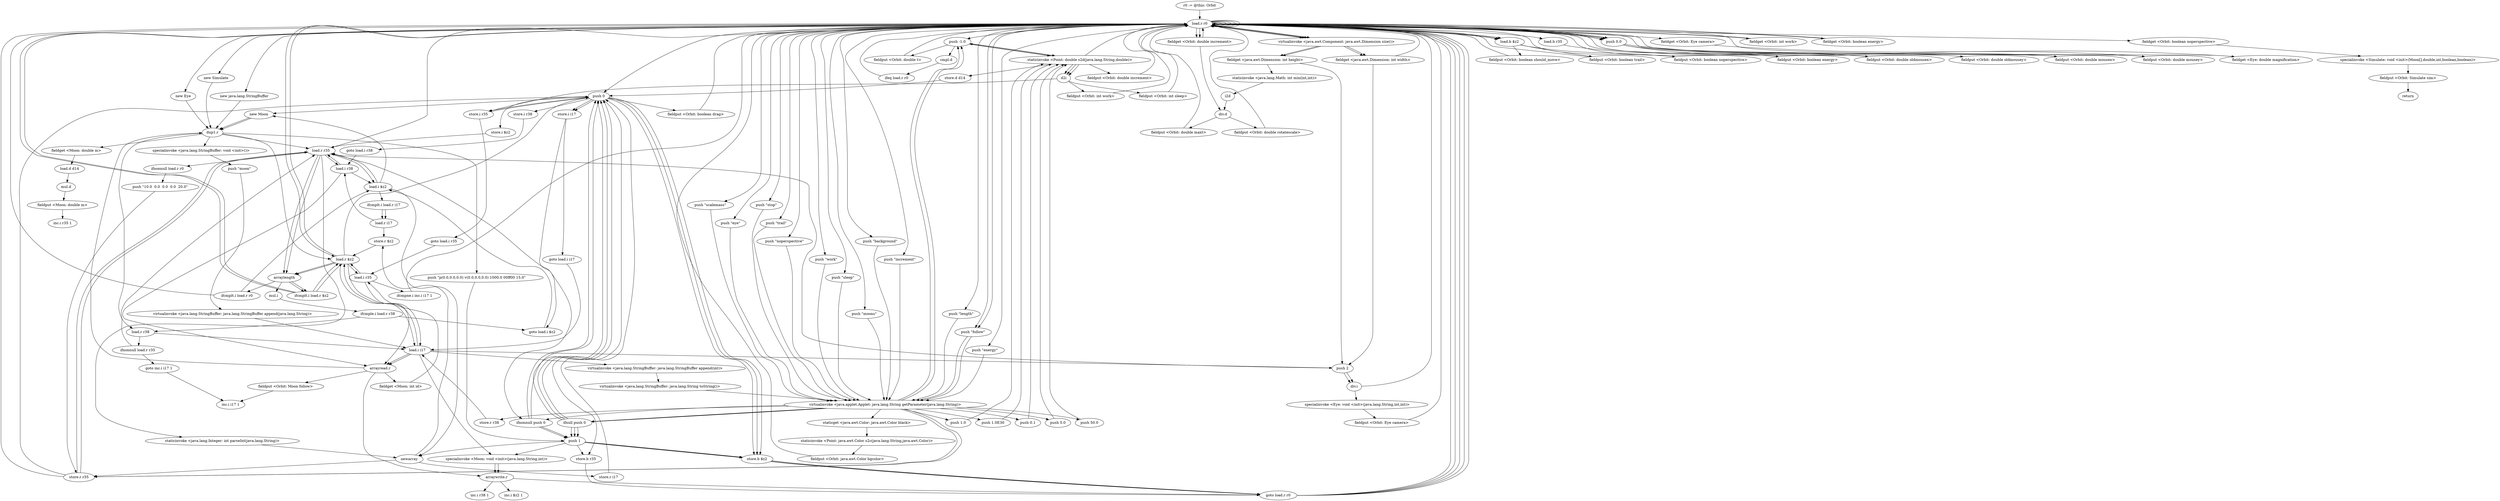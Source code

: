 digraph "" {
    "r0 := @this: Orbit"
    "load.r r0"
    "r0 := @this: Orbit"->"load.r r0";
    "push -1.0"
    "load.r r0"->"push -1.0";
    "fieldput <Orbit: double t>"
    "push -1.0"->"fieldput <Orbit: double t>";
    "fieldput <Orbit: double t>"->"load.r r0";
    "load.r r0"->"load.r r0";
    "push \"background\""
    "load.r r0"->"push \"background\"";
    "virtualinvoke <java.applet.Applet: java.lang.String getParameter(java.lang.String)>"
    "push \"background\""->"virtualinvoke <java.applet.Applet: java.lang.String getParameter(java.lang.String)>";
    "staticget <java.awt.Color: java.awt.Color black>"
    "virtualinvoke <java.applet.Applet: java.lang.String getParameter(java.lang.String)>"->"staticget <java.awt.Color: java.awt.Color black>";
    "staticinvoke <Point: java.awt.Color s2c(java.lang.String,java.awt.Color)>"
    "staticget <java.awt.Color: java.awt.Color black>"->"staticinvoke <Point: java.awt.Color s2c(java.lang.String,java.awt.Color)>";
    "fieldput <Orbit: java.awt.Color bgcolor>"
    "staticinvoke <Point: java.awt.Color s2c(java.lang.String,java.awt.Color)>"->"fieldput <Orbit: java.awt.Color bgcolor>";
    "fieldput <Orbit: java.awt.Color bgcolor>"->"load.r r0";
    "load.r r0"->"load.r r0";
    "push \"increment\""
    "load.r r0"->"push \"increment\"";
    "push \"increment\""->"virtualinvoke <java.applet.Applet: java.lang.String getParameter(java.lang.String)>";
    "push 0.1"
    "virtualinvoke <java.applet.Applet: java.lang.String getParameter(java.lang.String)>"->"push 0.1";
    "staticinvoke <Point: double s2d(java.lang.String,double)>"
    "push 0.1"->"staticinvoke <Point: double s2d(java.lang.String,double)>";
    "fieldput <Orbit: double increment>"
    "staticinvoke <Point: double s2d(java.lang.String,double)>"->"fieldput <Orbit: double increment>";
    "fieldput <Orbit: double increment>"->"load.r r0";
    "load.r r0"->"load.r r0";
    "push \"length\""
    "load.r r0"->"push \"length\"";
    "push \"length\""->"virtualinvoke <java.applet.Applet: java.lang.String getParameter(java.lang.String)>";
    "push 1.0E30"
    "virtualinvoke <java.applet.Applet: java.lang.String getParameter(java.lang.String)>"->"push 1.0E30";
    "push 1.0E30"->"staticinvoke <Point: double s2d(java.lang.String,double)>";
    "staticinvoke <Point: double s2d(java.lang.String,double)>"->"load.r r0";
    "fieldget <Orbit: double increment>"
    "load.r r0"->"fieldget <Orbit: double increment>";
    "div.d"
    "fieldget <Orbit: double increment>"->"div.d";
    "fieldput <Orbit: double maxt>"
    "div.d"->"fieldput <Orbit: double maxt>";
    "fieldput <Orbit: double maxt>"->"load.r r0";
    "push \"stop\""
    "load.r r0"->"push \"stop\"";
    "push \"stop\""->"virtualinvoke <java.applet.Applet: java.lang.String getParameter(java.lang.String)>";
    "ifnonnull push 0"
    "virtualinvoke <java.applet.Applet: java.lang.String getParameter(java.lang.String)>"->"ifnonnull push 0";
    "push 1"
    "ifnonnull push 0"->"push 1";
    "store.b $z2"
    "push 1"->"store.b $z2";
    "goto load.r r0"
    "store.b $z2"->"goto load.r r0";
    "goto load.r r0"->"load.r r0";
    "load.b $z2"
    "load.r r0"->"load.b $z2";
    "fieldput <Orbit: boolean should_move>"
    "load.b $z2"->"fieldput <Orbit: boolean should_move>";
    "fieldput <Orbit: boolean should_move>"->"load.r r0";
    "push \"trail\""
    "load.r r0"->"push \"trail\"";
    "push \"trail\""->"virtualinvoke <java.applet.Applet: java.lang.String getParameter(java.lang.String)>";
    "ifnull push 0"
    "virtualinvoke <java.applet.Applet: java.lang.String getParameter(java.lang.String)>"->"ifnull push 0";
    "ifnull push 0"->"push 1";
    "push 1"->"store.b $z2";
    "store.b $z2"->"goto load.r r0";
    "goto load.r r0"->"load.r r0";
    "load.r r0"->"load.b $z2";
    "fieldput <Orbit: boolean trail>"
    "load.b $z2"->"fieldput <Orbit: boolean trail>";
    "fieldput <Orbit: boolean trail>"->"load.r r0";
    "push \"noperspective\""
    "load.r r0"->"push \"noperspective\"";
    "push \"noperspective\""->"virtualinvoke <java.applet.Applet: java.lang.String getParameter(java.lang.String)>";
    "virtualinvoke <java.applet.Applet: java.lang.String getParameter(java.lang.String)>"->"ifnull push 0";
    "ifnull push 0"->"push 1";
    "push 1"->"store.b $z2";
    "store.b $z2"->"goto load.r r0";
    "goto load.r r0"->"load.r r0";
    "load.r r0"->"load.b $z2";
    "fieldput <Orbit: boolean noperspective>"
    "load.b $z2"->"fieldput <Orbit: boolean noperspective>";
    "fieldput <Orbit: boolean noperspective>"->"load.r r0";
    "load.r r0"->"load.r r0";
    "push \"work\""
    "load.r r0"->"push \"work\"";
    "push \"work\""->"virtualinvoke <java.applet.Applet: java.lang.String getParameter(java.lang.String)>";
    "push 5.0"
    "virtualinvoke <java.applet.Applet: java.lang.String getParameter(java.lang.String)>"->"push 5.0";
    "push 5.0"->"staticinvoke <Point: double s2d(java.lang.String,double)>";
    "d2i"
    "staticinvoke <Point: double s2d(java.lang.String,double)>"->"d2i";
    "fieldput <Orbit: int work>"
    "d2i"->"fieldput <Orbit: int work>";
    "fieldput <Orbit: int work>"->"load.r r0";
    "load.r r0"->"load.r r0";
    "push \"sleep\""
    "load.r r0"->"push \"sleep\"";
    "push \"sleep\""->"virtualinvoke <java.applet.Applet: java.lang.String getParameter(java.lang.String)>";
    "push 50.0"
    "virtualinvoke <java.applet.Applet: java.lang.String getParameter(java.lang.String)>"->"push 50.0";
    "push 50.0"->"staticinvoke <Point: double s2d(java.lang.String,double)>";
    "staticinvoke <Point: double s2d(java.lang.String,double)>"->"d2i";
    "fieldput <Orbit: int sleep>"
    "d2i"->"fieldput <Orbit: int sleep>";
    "fieldput <Orbit: int sleep>"->"load.r r0";
    "push \"moons\""
    "load.r r0"->"push \"moons\"";
    "push \"moons\""->"virtualinvoke <java.applet.Applet: java.lang.String getParameter(java.lang.String)>";
    "store.r r35"
    "virtualinvoke <java.applet.Applet: java.lang.String getParameter(java.lang.String)>"->"store.r r35";
    "load.r r35"
    "store.r r35"->"load.r r35";
    "load.r r35"->"ifnonnull push 0";
    "ifnonnull push 0"->"push 1";
    "newarray"
    "push 1"->"newarray";
    "store.r $z2"
    "newarray"->"store.r $z2";
    "load.r $z2"
    "store.r $z2"->"load.r $z2";
    "push 0"
    "load.r $z2"->"push 0";
    "new Moon"
    "push 0"->"new Moon";
    "dup1.r"
    "new Moon"->"dup1.r";
    "push \"p(0.0,0.0,0.0) v(0.0,0.0,0.0) 1000.0 00ff00 15.0\""
    "dup1.r"->"push \"p(0.0,0.0,0.0) v(0.0,0.0,0.0) 1000.0 00ff00 15.0\"";
    "push \"p(0.0,0.0,0.0) v(0.0,0.0,0.0) 1000.0 00ff00 15.0\""->"push 1";
    "specialinvoke <Moon: void <init>(java.lang.String,int)>"
    "push 1"->"specialinvoke <Moon: void <init>(java.lang.String,int)>";
    "arraywrite.r"
    "specialinvoke <Moon: void <init>(java.lang.String,int)>"->"arraywrite.r";
    "arraywrite.r"->"goto load.r r0";
    "goto load.r r0"->"load.r r0";
    "push \"follow\""
    "load.r r0"->"push \"follow\"";
    "push \"follow\""->"virtualinvoke <java.applet.Applet: java.lang.String getParameter(java.lang.String)>";
    "virtualinvoke <java.applet.Applet: java.lang.String getParameter(java.lang.String)>"->"push -1.0";
    "push -1.0"->"staticinvoke <Point: double s2d(java.lang.String,double)>";
    "staticinvoke <Point: double s2d(java.lang.String,double)>"->"push -1.0";
    "cmpl.d"
    "push -1.0"->"cmpl.d";
    "ifeq load.r r0"
    "cmpl.d"->"ifeq load.r r0";
    "ifeq load.r r0"->"load.r r0";
    "load.r r0"->"push \"follow\"";
    "push \"follow\""->"virtualinvoke <java.applet.Applet: java.lang.String getParameter(java.lang.String)>";
    "virtualinvoke <java.applet.Applet: java.lang.String getParameter(java.lang.String)>"->"push -1.0";
    "push -1.0"->"staticinvoke <Point: double s2d(java.lang.String,double)>";
    "staticinvoke <Point: double s2d(java.lang.String,double)>"->"d2i";
    "store.i r35"
    "d2i"->"store.i r35";
    "store.i r35"->"push 0";
    "store.i i17"
    "push 0"->"store.i i17";
    "goto load.i i17"
    "store.i i17"->"goto load.i i17";
    "load.i i17"
    "goto load.i i17"->"load.i i17";
    "load.i i17"->"load.r $z2";
    "arraylength"
    "load.r $z2"->"arraylength";
    "ifcmplt.i load.r $z2"
    "arraylength"->"ifcmplt.i load.r $z2";
    "ifcmplt.i load.r $z2"->"load.r r0";
    "push \"energy\""
    "load.r r0"->"push \"energy\"";
    "push \"energy\""->"virtualinvoke <java.applet.Applet: java.lang.String getParameter(java.lang.String)>";
    "virtualinvoke <java.applet.Applet: java.lang.String getParameter(java.lang.String)>"->"ifnull push 0";
    "ifnull push 0"->"push 1";
    "store.b r35"
    "push 1"->"store.b r35";
    "store.b r35"->"goto load.r r0";
    "goto load.r r0"->"load.r r0";
    "load.b r35"
    "load.r r0"->"load.b r35";
    "fieldput <Orbit: boolean energy>"
    "load.b r35"->"fieldput <Orbit: boolean energy>";
    "fieldput <Orbit: boolean energy>"->"load.r r0";
    "push \"scalemass\""
    "load.r r0"->"push \"scalemass\"";
    "push \"scalemass\""->"virtualinvoke <java.applet.Applet: java.lang.String getParameter(java.lang.String)>";
    "push 1.0"
    "virtualinvoke <java.applet.Applet: java.lang.String getParameter(java.lang.String)>"->"push 1.0";
    "push 1.0"->"staticinvoke <Point: double s2d(java.lang.String,double)>";
    "store.d d14"
    "staticinvoke <Point: double s2d(java.lang.String,double)>"->"store.d d14";
    "store.d d14"->"push 0";
    "push 0"->"store.i r35";
    "goto load.i r35"
    "store.i r35"->"goto load.i r35";
    "load.i r35"
    "goto load.i r35"->"load.i r35";
    "load.i r35"->"load.r $z2";
    "load.r $z2"->"arraylength";
    "arraylength"->"ifcmplt.i load.r $z2";
    "ifcmplt.i load.r $z2"->"load.r r0";
    "push \"eye\""
    "load.r r0"->"push \"eye\"";
    "push \"eye\""->"virtualinvoke <java.applet.Applet: java.lang.String getParameter(java.lang.String)>";
    "virtualinvoke <java.applet.Applet: java.lang.String getParameter(java.lang.String)>"->"store.r r35";
    "store.r r35"->"load.r r35";
    "ifnonnull load.r r0"
    "load.r r35"->"ifnonnull load.r r0";
    "push \"10.0  0.0  0.0  0.0  20.0\""
    "ifnonnull load.r r0"->"push \"10.0  0.0  0.0  0.0  20.0\"";
    "push \"10.0  0.0  0.0  0.0  20.0\""->"store.r r35";
    "store.r r35"->"load.r r0";
    "new Eye"
    "load.r r0"->"new Eye";
    "new Eye"->"dup1.r";
    "dup1.r"->"load.r r35";
    "load.r r35"->"load.r r0";
    "virtualinvoke <java.awt.Component: java.awt.Dimension size()>"
    "load.r r0"->"virtualinvoke <java.awt.Component: java.awt.Dimension size()>";
    "fieldget <java.awt.Dimension: int width>"
    "virtualinvoke <java.awt.Component: java.awt.Dimension size()>"->"fieldget <java.awt.Dimension: int width>";
    "push 2"
    "fieldget <java.awt.Dimension: int width>"->"push 2";
    "div.i"
    "push 2"->"div.i";
    "div.i"->"load.r r0";
    "load.r r0"->"virtualinvoke <java.awt.Component: java.awt.Dimension size()>";
    "fieldget <java.awt.Dimension: int height>"
    "virtualinvoke <java.awt.Component: java.awt.Dimension size()>"->"fieldget <java.awt.Dimension: int height>";
    "fieldget <java.awt.Dimension: int height>"->"push 2";
    "push 2"->"div.i";
    "specialinvoke <Eye: void <init>(java.lang.String,int,int)>"
    "div.i"->"specialinvoke <Eye: void <init>(java.lang.String,int,int)>";
    "fieldput <Orbit: Eye camera>"
    "specialinvoke <Eye: void <init>(java.lang.String,int,int)>"->"fieldput <Orbit: Eye camera>";
    "fieldput <Orbit: Eye camera>"->"load.r r0";
    "load.r r0"->"push 0";
    "fieldput <Orbit: boolean drag>"
    "push 0"->"fieldput <Orbit: boolean drag>";
    "fieldput <Orbit: boolean drag>"->"load.r r0";
    "push 0.0"
    "load.r r0"->"push 0.0";
    "fieldput <Orbit: double oldmousex>"
    "push 0.0"->"fieldput <Orbit: double oldmousex>";
    "fieldput <Orbit: double oldmousex>"->"load.r r0";
    "load.r r0"->"push 0.0";
    "fieldput <Orbit: double oldmousey>"
    "push 0.0"->"fieldput <Orbit: double oldmousey>";
    "fieldput <Orbit: double oldmousey>"->"load.r r0";
    "load.r r0"->"push 0.0";
    "fieldput <Orbit: double mousex>"
    "push 0.0"->"fieldput <Orbit: double mousex>";
    "fieldput <Orbit: double mousex>"->"load.r r0";
    "load.r r0"->"push 0.0";
    "fieldput <Orbit: double mousey>"
    "push 0.0"->"fieldput <Orbit: double mousey>";
    "fieldput <Orbit: double mousey>"->"load.r r0";
    "load.r r0"->"load.r r0";
    "fieldget <Orbit: Eye camera>"
    "load.r r0"->"fieldget <Orbit: Eye camera>";
    "fieldget <Eye: double magnification>"
    "fieldget <Orbit: Eye camera>"->"fieldget <Eye: double magnification>";
    "fieldget <Eye: double magnification>"->"load.r r0";
    "load.r r0"->"virtualinvoke <java.awt.Component: java.awt.Dimension size()>";
    "virtualinvoke <java.awt.Component: java.awt.Dimension size()>"->"fieldget <java.awt.Dimension: int width>";
    "fieldget <java.awt.Dimension: int width>"->"load.r r0";
    "load.r r0"->"virtualinvoke <java.awt.Component: java.awt.Dimension size()>";
    "virtualinvoke <java.awt.Component: java.awt.Dimension size()>"->"fieldget <java.awt.Dimension: int height>";
    "staticinvoke <java.lang.Math: int min(int,int)>"
    "fieldget <java.awt.Dimension: int height>"->"staticinvoke <java.lang.Math: int min(int,int)>";
    "i2d"
    "staticinvoke <java.lang.Math: int min(int,int)>"->"i2d";
    "i2d"->"div.d";
    "fieldput <Orbit: double rotatescale>"
    "div.d"->"fieldput <Orbit: double rotatescale>";
    "fieldput <Orbit: double rotatescale>"->"load.r r0";
    "new Simulate"
    "load.r r0"->"new Simulate";
    "new Simulate"->"dup1.r";
    "dup1.r"->"load.r $z2";
    "load.r $z2"->"load.r r0";
    "load.r r0"->"fieldget <Orbit: double increment>";
    "fieldget <Orbit: double increment>"->"load.r r0";
    "fieldget <Orbit: int work>"
    "load.r r0"->"fieldget <Orbit: int work>";
    "fieldget <Orbit: int work>"->"load.r r0";
    "fieldget <Orbit: boolean energy>"
    "load.r r0"->"fieldget <Orbit: boolean energy>";
    "fieldget <Orbit: boolean energy>"->"load.r r0";
    "fieldget <Orbit: boolean noperspective>"
    "load.r r0"->"fieldget <Orbit: boolean noperspective>";
    "specialinvoke <Simulate: void <init>(Moon[],double,int,boolean,boolean)>"
    "fieldget <Orbit: boolean noperspective>"->"specialinvoke <Simulate: void <init>(Moon[],double,int,boolean,boolean)>";
    "fieldput <Orbit: Simulate sim>"
    "specialinvoke <Simulate: void <init>(Moon[],double,int,boolean,boolean)>"->"fieldput <Orbit: Simulate sim>";
    "return"
    "fieldput <Orbit: Simulate sim>"->"return";
    "ifcmplt.i load.r $z2"->"load.r $z2";
    "load.r $z2"->"load.i r35";
    "arrayread.r"
    "load.i r35"->"arrayread.r";
    "arrayread.r"->"dup1.r";
    "fieldget <Moon: double m>"
    "dup1.r"->"fieldget <Moon: double m>";
    "load.d d14"
    "fieldget <Moon: double m>"->"load.d d14";
    "mul.d"
    "load.d d14"->"mul.d";
    "fieldput <Moon: double m>"
    "mul.d"->"fieldput <Moon: double m>";
    "inc.i r35 1"
    "fieldput <Moon: double m>"->"inc.i r35 1";
    "ifnull push 0"->"push 0";
    "push 0"->"store.b r35";
    "ifcmplt.i load.r $z2"->"load.r $z2";
    "load.r $z2"->"load.i i17";
    "load.i i17"->"arrayread.r";
    "fieldget <Moon: int id>"
    "arrayread.r"->"fieldget <Moon: int id>";
    "fieldget <Moon: int id>"->"load.i r35";
    "ifcmpne.i inc.i i17 1"
    "load.i r35"->"ifcmpne.i inc.i i17 1";
    "ifcmpne.i inc.i i17 1"->"load.r r0";
    "load.r r0"->"load.r $z2";
    "load.r $z2"->"load.i i17";
    "load.i i17"->"arrayread.r";
    "fieldput <Orbit: Moon follow>"
    "arrayread.r"->"fieldput <Orbit: Moon follow>";
    "inc.i i17 1"
    "fieldput <Orbit: Moon follow>"->"inc.i i17 1";
    "ifnonnull push 0"->"push 0";
    "store.i $z2"
    "push 0"->"store.i $z2";
    "store.i $z2"->"load.r r35";
    "staticinvoke <java.lang.Integer: int parseInt(java.lang.String)>"
    "load.r r35"->"staticinvoke <java.lang.Integer: int parseInt(java.lang.String)>";
    "staticinvoke <java.lang.Integer: int parseInt(java.lang.String)>"->"newarray";
    "newarray"->"store.r r35";
    "store.r r35"->"push 0";
    "push 0"->"store.i i17";
    "goto load.i $z2"
    "store.i i17"->"goto load.i $z2";
    "load.i $z2"
    "goto load.i $z2"->"load.i $z2";
    "load.i $z2"->"load.r r35";
    "load.r r35"->"arraylength";
    "ifcmplt.i load.r r0"
    "arraylength"->"ifcmplt.i load.r r0";
    "ifcmplt.i load.r r0"->"load.i $z2";
    "load.i $z2"->"newarray";
    "store.r i17"
    "newarray"->"store.r i17";
    "store.r i17"->"push 0";
    "store.i r38"
    "push 0"->"store.i r38";
    "goto load.i r38"
    "store.i r38"->"goto load.i r38";
    "load.i r38"
    "goto load.i r38"->"load.i r38";
    "load.i r38"->"load.i $z2";
    "ifcmplt.i load.r i17"
    "load.i $z2"->"ifcmplt.i load.r i17";
    "load.r i17"
    "ifcmplt.i load.r i17"->"load.r i17";
    "load.r i17"->"store.r $z2";
    "ifcmplt.i load.r i17"->"load.r i17";
    "load.r i17"->"load.i r38";
    "load.i r38"->"load.r r35";
    "load.r r35"->"load.i r38";
    "load.i r38"->"arrayread.r";
    "arrayread.r"->"arraywrite.r";
    "inc.i r38 1"
    "arraywrite.r"->"inc.i r38 1";
    "ifcmplt.i load.r r0"->"load.r r0";
    "new java.lang.StringBuffer"
    "load.r r0"->"new java.lang.StringBuffer";
    "new java.lang.StringBuffer"->"dup1.r";
    "specialinvoke <java.lang.StringBuffer: void <init>()>"
    "dup1.r"->"specialinvoke <java.lang.StringBuffer: void <init>()>";
    "push \"moon\""
    "specialinvoke <java.lang.StringBuffer: void <init>()>"->"push \"moon\"";
    "virtualinvoke <java.lang.StringBuffer: java.lang.StringBuffer append(java.lang.String)>"
    "push \"moon\""->"virtualinvoke <java.lang.StringBuffer: java.lang.StringBuffer append(java.lang.String)>";
    "virtualinvoke <java.lang.StringBuffer: java.lang.StringBuffer append(java.lang.String)>"->"load.i i17";
    "virtualinvoke <java.lang.StringBuffer: java.lang.StringBuffer append(int)>"
    "load.i i17"->"virtualinvoke <java.lang.StringBuffer: java.lang.StringBuffer append(int)>";
    "virtualinvoke <java.lang.StringBuffer: java.lang.String toString()>"
    "virtualinvoke <java.lang.StringBuffer: java.lang.StringBuffer append(int)>"->"virtualinvoke <java.lang.StringBuffer: java.lang.String toString()>";
    "virtualinvoke <java.lang.StringBuffer: java.lang.String toString()>"->"virtualinvoke <java.applet.Applet: java.lang.String getParameter(java.lang.String)>";
    "store.r r38"
    "virtualinvoke <java.applet.Applet: java.lang.String getParameter(java.lang.String)>"->"store.r r38";
    "store.r r38"->"load.i i17";
    "load.i i17"->"push 2";
    "push 2"->"load.r r35";
    "load.r r35"->"arraylength";
    "mul.i"
    "arraylength"->"mul.i";
    "ifcmple.i load.r r38"
    "mul.i"->"ifcmple.i load.r r38";
    "ifcmple.i load.r r38"->"goto load.i $z2";
    "load.r r38"
    "ifcmple.i load.r r38"->"load.r r38";
    "ifnonnull load.r r35"
    "load.r r38"->"ifnonnull load.r r35";
    "goto inc.i i17 1"
    "ifnonnull load.r r35"->"goto inc.i i17 1";
    "goto inc.i i17 1"->"inc.i i17 1";
    "ifnonnull load.r r35"->"load.r r35";
    "load.r r35"->"load.i $z2";
    "load.i $z2"->"new Moon";
    "new Moon"->"dup1.r";
    "dup1.r"->"load.r r38";
    "load.r r38"->"load.i i17";
    "load.i i17"->"specialinvoke <Moon: void <init>(java.lang.String,int)>";
    "specialinvoke <Moon: void <init>(java.lang.String,int)>"->"arraywrite.r";
    "inc.i $z2 1"
    "arraywrite.r"->"inc.i $z2 1";
    "ifnull push 0"->"push 0";
    "push 0"->"store.b $z2";
    "ifnull push 0"->"push 0";
    "push 0"->"store.b $z2";
    "ifnonnull push 0"->"push 0";
    "push 0"->"store.b $z2";
}
